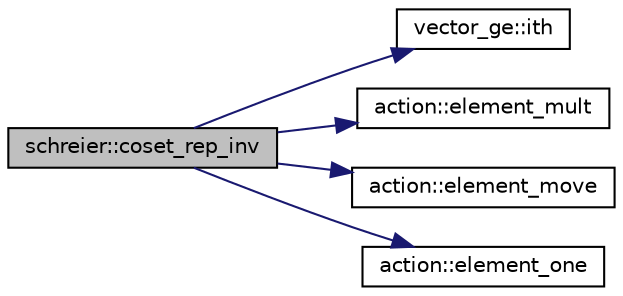 digraph "schreier::coset_rep_inv"
{
  edge [fontname="Helvetica",fontsize="10",labelfontname="Helvetica",labelfontsize="10"];
  node [fontname="Helvetica",fontsize="10",shape=record];
  rankdir="LR";
  Node761 [label="schreier::coset_rep_inv",height=0.2,width=0.4,color="black", fillcolor="grey75", style="filled", fontcolor="black"];
  Node761 -> Node762 [color="midnightblue",fontsize="10",style="solid",fontname="Helvetica"];
  Node762 [label="vector_ge::ith",height=0.2,width=0.4,color="black", fillcolor="white", style="filled",URL="$d4/d6e/classvector__ge.html#a1ff002e8b746a9beb119d57dcd4a15ff"];
  Node761 -> Node763 [color="midnightblue",fontsize="10",style="solid",fontname="Helvetica"];
  Node763 [label="action::element_mult",height=0.2,width=0.4,color="black", fillcolor="white", style="filled",URL="$d2/d86/classaction.html#ae9e36b2cae1f0f7bd7144097fa9a34b3"];
  Node761 -> Node764 [color="midnightblue",fontsize="10",style="solid",fontname="Helvetica"];
  Node764 [label="action::element_move",height=0.2,width=0.4,color="black", fillcolor="white", style="filled",URL="$d2/d86/classaction.html#a550947491bbb534d3d7951f50198a874"];
  Node761 -> Node765 [color="midnightblue",fontsize="10",style="solid",fontname="Helvetica"];
  Node765 [label="action::element_one",height=0.2,width=0.4,color="black", fillcolor="white", style="filled",URL="$d2/d86/classaction.html#a780a105daf04d6d1fe7e2f63b3c88e3b"];
}
